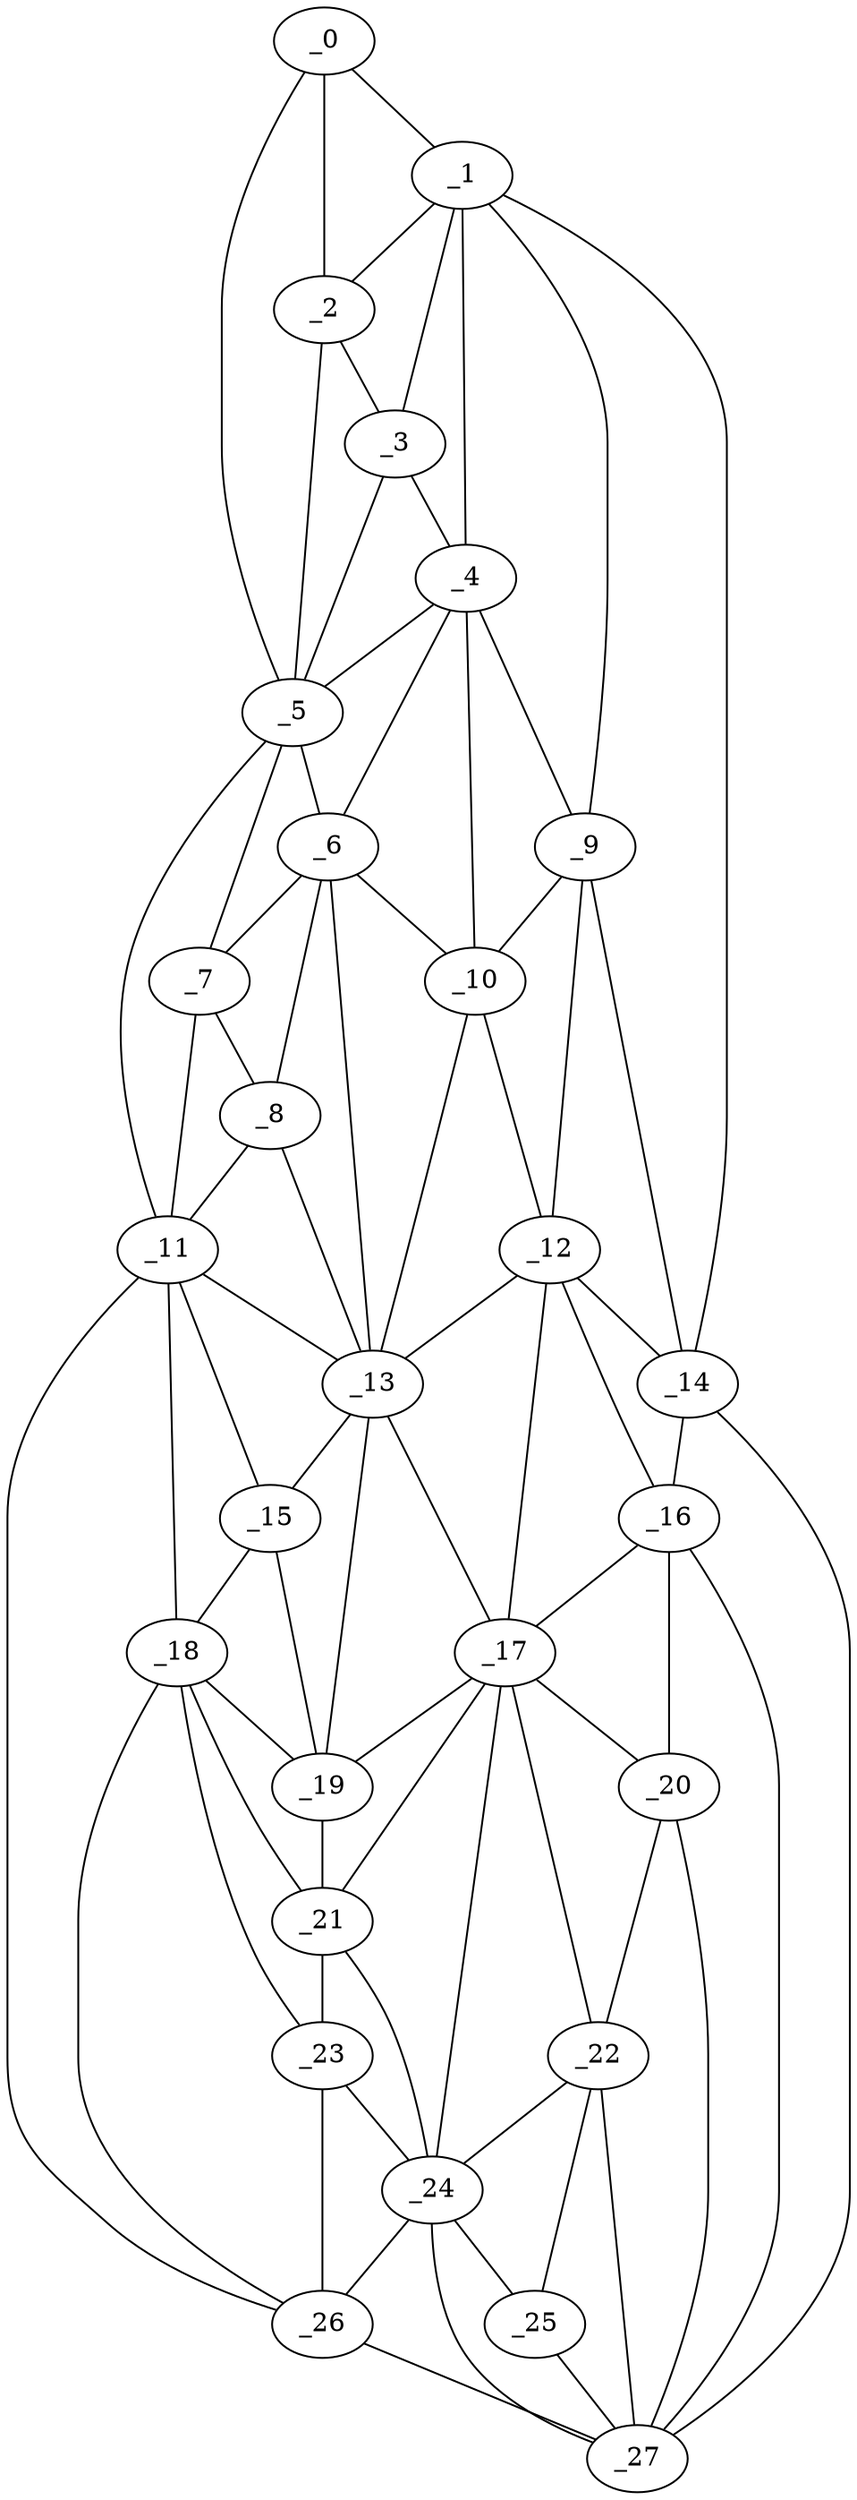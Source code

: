graph "obj96__45.gxl" {
	_0	 [x=5,
		y=47];
	_1	 [x=8,
		y=69];
	_0 -- _1	 [valence=1];
	_2	 [x=23,
		y=46];
	_0 -- _2	 [valence=2];
	_5	 [x=55,
		y=33];
	_0 -- _5	 [valence=1];
	_1 -- _2	 [valence=2];
	_3	 [x=31,
		y=48];
	_1 -- _3	 [valence=1];
	_4	 [x=43,
		y=50];
	_1 -- _4	 [valence=2];
	_9	 [x=70,
		y=92];
	_1 -- _9	 [valence=2];
	_14	 [x=78,
		y=96];
	_1 -- _14	 [valence=1];
	_2 -- _3	 [valence=2];
	_2 -- _5	 [valence=2];
	_3 -- _4	 [valence=1];
	_3 -- _5	 [valence=2];
	_4 -- _5	 [valence=2];
	_6	 [x=56,
		y=46];
	_4 -- _6	 [valence=2];
	_4 -- _9	 [valence=1];
	_10	 [x=71,
		y=73];
	_4 -- _10	 [valence=2];
	_5 -- _6	 [valence=1];
	_7	 [x=61,
		y=35];
	_5 -- _7	 [valence=2];
	_11	 [x=73,
		y=36];
	_5 -- _11	 [valence=1];
	_6 -- _7	 [valence=1];
	_8	 [x=65,
		y=37];
	_6 -- _8	 [valence=2];
	_6 -- _10	 [valence=2];
	_13	 [x=78,
		y=65];
	_6 -- _13	 [valence=2];
	_7 -- _8	 [valence=2];
	_7 -- _11	 [valence=1];
	_8 -- _11	 [valence=2];
	_8 -- _13	 [valence=2];
	_9 -- _10	 [valence=2];
	_12	 [x=77,
		y=73];
	_9 -- _12	 [valence=1];
	_9 -- _14	 [valence=1];
	_10 -- _12	 [valence=2];
	_10 -- _13	 [valence=1];
	_11 -- _13	 [valence=1];
	_15	 [x=84,
		y=41];
	_11 -- _15	 [valence=2];
	_18	 [x=93,
		y=44];
	_11 -- _18	 [valence=1];
	_26	 [x=126,
		y=54];
	_11 -- _26	 [valence=1];
	_12 -- _13	 [valence=1];
	_12 -- _14	 [valence=1];
	_16	 [x=89,
		y=91];
	_12 -- _16	 [valence=2];
	_17	 [x=92,
		y=70];
	_12 -- _17	 [valence=1];
	_13 -- _15	 [valence=2];
	_13 -- _17	 [valence=1];
	_19	 [x=93,
		y=62];
	_13 -- _19	 [valence=2];
	_14 -- _16	 [valence=2];
	_27	 [x=126,
		y=79];
	_14 -- _27	 [valence=1];
	_15 -- _18	 [valence=2];
	_15 -- _19	 [valence=2];
	_16 -- _17	 [valence=2];
	_20	 [x=98,
		y=87];
	_16 -- _20	 [valence=2];
	_16 -- _27	 [valence=1];
	_17 -- _19	 [valence=2];
	_17 -- _20	 [valence=2];
	_21	 [x=102,
		y=59];
	_17 -- _21	 [valence=2];
	_22	 [x=109,
		y=83];
	_17 -- _22	 [valence=2];
	_24	 [x=115,
		y=65];
	_17 -- _24	 [valence=2];
	_18 -- _19	 [valence=2];
	_18 -- _21	 [valence=1];
	_23	 [x=112,
		y=53];
	_18 -- _23	 [valence=2];
	_18 -- _26	 [valence=2];
	_19 -- _21	 [valence=1];
	_20 -- _22	 [valence=2];
	_20 -- _27	 [valence=2];
	_21 -- _23	 [valence=2];
	_21 -- _24	 [valence=1];
	_22 -- _24	 [valence=1];
	_25	 [x=116,
		y=80];
	_22 -- _25	 [valence=2];
	_22 -- _27	 [valence=2];
	_23 -- _24	 [valence=2];
	_23 -- _26	 [valence=2];
	_24 -- _25	 [valence=2];
	_24 -- _26	 [valence=1];
	_24 -- _27	 [valence=2];
	_25 -- _27	 [valence=1];
	_26 -- _27	 [valence=1];
}
